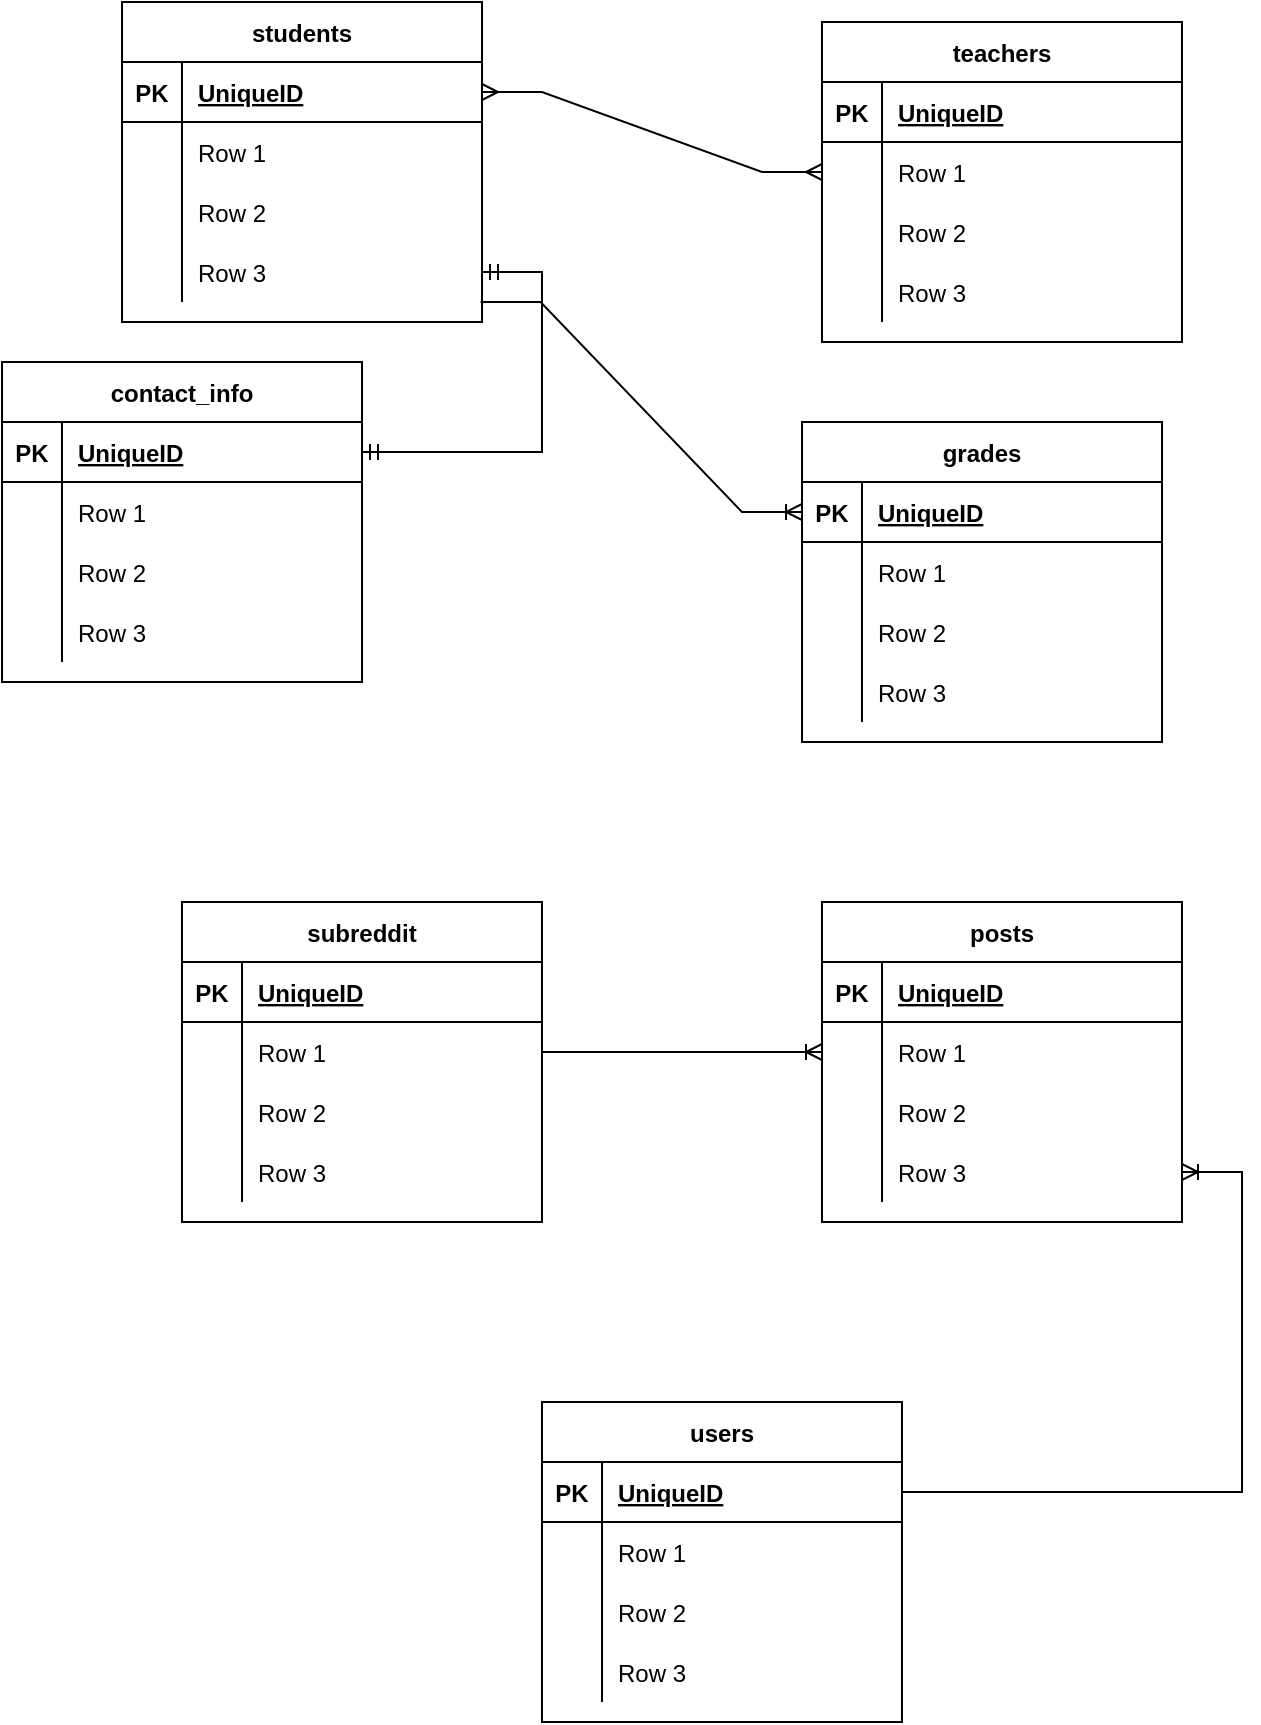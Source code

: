 <mxfile version="16.0.3" type="device"><diagram id="KMc2Btnvd3XJ08nCRc2R" name="Page-1"><mxGraphModel dx="1422" dy="794" grid="1" gridSize="10" guides="1" tooltips="1" connect="1" arrows="1" fold="1" page="1" pageScale="1" pageWidth="850" pageHeight="1100" math="0" shadow="0"><root><mxCell id="0"/><mxCell id="1" parent="0"/><mxCell id="5V4iw0j4sWekM_ZguR7I-17" value="grades" style="shape=table;startSize=30;container=1;collapsible=1;childLayout=tableLayout;fixedRows=1;rowLines=0;fontStyle=1;align=center;resizeLast=1;" vertex="1" parent="1"><mxGeometry x="510" y="270" width="180" height="160" as="geometry"/></mxCell><mxCell id="5V4iw0j4sWekM_ZguR7I-18" value="" style="shape=partialRectangle;collapsible=0;dropTarget=0;pointerEvents=0;fillColor=none;top=0;left=0;bottom=1;right=0;points=[[0,0.5],[1,0.5]];portConstraint=eastwest;" vertex="1" parent="5V4iw0j4sWekM_ZguR7I-17"><mxGeometry y="30" width="180" height="30" as="geometry"/></mxCell><mxCell id="5V4iw0j4sWekM_ZguR7I-19" value="PK" style="shape=partialRectangle;connectable=0;fillColor=none;top=0;left=0;bottom=0;right=0;fontStyle=1;overflow=hidden;" vertex="1" parent="5V4iw0j4sWekM_ZguR7I-18"><mxGeometry width="30" height="30" as="geometry"><mxRectangle width="30" height="30" as="alternateBounds"/></mxGeometry></mxCell><mxCell id="5V4iw0j4sWekM_ZguR7I-20" value="UniqueID" style="shape=partialRectangle;connectable=0;fillColor=none;top=0;left=0;bottom=0;right=0;align=left;spacingLeft=6;fontStyle=5;overflow=hidden;" vertex="1" parent="5V4iw0j4sWekM_ZguR7I-18"><mxGeometry x="30" width="150" height="30" as="geometry"><mxRectangle width="150" height="30" as="alternateBounds"/></mxGeometry></mxCell><mxCell id="5V4iw0j4sWekM_ZguR7I-21" value="" style="shape=partialRectangle;collapsible=0;dropTarget=0;pointerEvents=0;fillColor=none;top=0;left=0;bottom=0;right=0;points=[[0,0.5],[1,0.5]];portConstraint=eastwest;" vertex="1" parent="5V4iw0j4sWekM_ZguR7I-17"><mxGeometry y="60" width="180" height="30" as="geometry"/></mxCell><mxCell id="5V4iw0j4sWekM_ZguR7I-22" value="" style="shape=partialRectangle;connectable=0;fillColor=none;top=0;left=0;bottom=0;right=0;editable=1;overflow=hidden;" vertex="1" parent="5V4iw0j4sWekM_ZguR7I-21"><mxGeometry width="30" height="30" as="geometry"><mxRectangle width="30" height="30" as="alternateBounds"/></mxGeometry></mxCell><mxCell id="5V4iw0j4sWekM_ZguR7I-23" value="Row 1" style="shape=partialRectangle;connectable=0;fillColor=none;top=0;left=0;bottom=0;right=0;align=left;spacingLeft=6;overflow=hidden;" vertex="1" parent="5V4iw0j4sWekM_ZguR7I-21"><mxGeometry x="30" width="150" height="30" as="geometry"><mxRectangle width="150" height="30" as="alternateBounds"/></mxGeometry></mxCell><mxCell id="5V4iw0j4sWekM_ZguR7I-24" value="" style="shape=partialRectangle;collapsible=0;dropTarget=0;pointerEvents=0;fillColor=none;top=0;left=0;bottom=0;right=0;points=[[0,0.5],[1,0.5]];portConstraint=eastwest;" vertex="1" parent="5V4iw0j4sWekM_ZguR7I-17"><mxGeometry y="90" width="180" height="30" as="geometry"/></mxCell><mxCell id="5V4iw0j4sWekM_ZguR7I-25" value="" style="shape=partialRectangle;connectable=0;fillColor=none;top=0;left=0;bottom=0;right=0;editable=1;overflow=hidden;" vertex="1" parent="5V4iw0j4sWekM_ZguR7I-24"><mxGeometry width="30" height="30" as="geometry"><mxRectangle width="30" height="30" as="alternateBounds"/></mxGeometry></mxCell><mxCell id="5V4iw0j4sWekM_ZguR7I-26" value="Row 2" style="shape=partialRectangle;connectable=0;fillColor=none;top=0;left=0;bottom=0;right=0;align=left;spacingLeft=6;overflow=hidden;" vertex="1" parent="5V4iw0j4sWekM_ZguR7I-24"><mxGeometry x="30" width="150" height="30" as="geometry"><mxRectangle width="150" height="30" as="alternateBounds"/></mxGeometry></mxCell><mxCell id="5V4iw0j4sWekM_ZguR7I-27" value="" style="shape=partialRectangle;collapsible=0;dropTarget=0;pointerEvents=0;fillColor=none;top=0;left=0;bottom=0;right=0;points=[[0,0.5],[1,0.5]];portConstraint=eastwest;" vertex="1" parent="5V4iw0j4sWekM_ZguR7I-17"><mxGeometry y="120" width="180" height="30" as="geometry"/></mxCell><mxCell id="5V4iw0j4sWekM_ZguR7I-28" value="" style="shape=partialRectangle;connectable=0;fillColor=none;top=0;left=0;bottom=0;right=0;editable=1;overflow=hidden;" vertex="1" parent="5V4iw0j4sWekM_ZguR7I-27"><mxGeometry width="30" height="30" as="geometry"><mxRectangle width="30" height="30" as="alternateBounds"/></mxGeometry></mxCell><mxCell id="5V4iw0j4sWekM_ZguR7I-29" value="Row 3" style="shape=partialRectangle;connectable=0;fillColor=none;top=0;left=0;bottom=0;right=0;align=left;spacingLeft=6;overflow=hidden;" vertex="1" parent="5V4iw0j4sWekM_ZguR7I-27"><mxGeometry x="30" width="150" height="30" as="geometry"><mxRectangle width="150" height="30" as="alternateBounds"/></mxGeometry></mxCell><mxCell id="5V4iw0j4sWekM_ZguR7I-30" value="students" style="shape=table;startSize=30;container=1;collapsible=1;childLayout=tableLayout;fixedRows=1;rowLines=0;fontStyle=1;align=center;resizeLast=1;" vertex="1" parent="1"><mxGeometry x="170" y="60" width="180" height="160" as="geometry"/></mxCell><mxCell id="5V4iw0j4sWekM_ZguR7I-31" value="" style="shape=partialRectangle;collapsible=0;dropTarget=0;pointerEvents=0;fillColor=none;top=0;left=0;bottom=1;right=0;points=[[0,0.5],[1,0.5]];portConstraint=eastwest;" vertex="1" parent="5V4iw0j4sWekM_ZguR7I-30"><mxGeometry y="30" width="180" height="30" as="geometry"/></mxCell><mxCell id="5V4iw0j4sWekM_ZguR7I-32" value="PK" style="shape=partialRectangle;connectable=0;fillColor=none;top=0;left=0;bottom=0;right=0;fontStyle=1;overflow=hidden;" vertex="1" parent="5V4iw0j4sWekM_ZguR7I-31"><mxGeometry width="30" height="30" as="geometry"><mxRectangle width="30" height="30" as="alternateBounds"/></mxGeometry></mxCell><mxCell id="5V4iw0j4sWekM_ZguR7I-33" value="UniqueID" style="shape=partialRectangle;connectable=0;fillColor=none;top=0;left=0;bottom=0;right=0;align=left;spacingLeft=6;fontStyle=5;overflow=hidden;" vertex="1" parent="5V4iw0j4sWekM_ZguR7I-31"><mxGeometry x="30" width="150" height="30" as="geometry"><mxRectangle width="150" height="30" as="alternateBounds"/></mxGeometry></mxCell><mxCell id="5V4iw0j4sWekM_ZguR7I-34" value="" style="shape=partialRectangle;collapsible=0;dropTarget=0;pointerEvents=0;fillColor=none;top=0;left=0;bottom=0;right=0;points=[[0,0.5],[1,0.5]];portConstraint=eastwest;" vertex="1" parent="5V4iw0j4sWekM_ZguR7I-30"><mxGeometry y="60" width="180" height="30" as="geometry"/></mxCell><mxCell id="5V4iw0j4sWekM_ZguR7I-35" value="" style="shape=partialRectangle;connectable=0;fillColor=none;top=0;left=0;bottom=0;right=0;editable=1;overflow=hidden;" vertex="1" parent="5V4iw0j4sWekM_ZguR7I-34"><mxGeometry width="30" height="30" as="geometry"><mxRectangle width="30" height="30" as="alternateBounds"/></mxGeometry></mxCell><mxCell id="5V4iw0j4sWekM_ZguR7I-36" value="Row 1" style="shape=partialRectangle;connectable=0;fillColor=none;top=0;left=0;bottom=0;right=0;align=left;spacingLeft=6;overflow=hidden;" vertex="1" parent="5V4iw0j4sWekM_ZguR7I-34"><mxGeometry x="30" width="150" height="30" as="geometry"><mxRectangle width="150" height="30" as="alternateBounds"/></mxGeometry></mxCell><mxCell id="5V4iw0j4sWekM_ZguR7I-37" value="" style="shape=partialRectangle;collapsible=0;dropTarget=0;pointerEvents=0;fillColor=none;top=0;left=0;bottom=0;right=0;points=[[0,0.5],[1,0.5]];portConstraint=eastwest;" vertex="1" parent="5V4iw0j4sWekM_ZguR7I-30"><mxGeometry y="90" width="180" height="30" as="geometry"/></mxCell><mxCell id="5V4iw0j4sWekM_ZguR7I-38" value="" style="shape=partialRectangle;connectable=0;fillColor=none;top=0;left=0;bottom=0;right=0;editable=1;overflow=hidden;" vertex="1" parent="5V4iw0j4sWekM_ZguR7I-37"><mxGeometry width="30" height="30" as="geometry"><mxRectangle width="30" height="30" as="alternateBounds"/></mxGeometry></mxCell><mxCell id="5V4iw0j4sWekM_ZguR7I-39" value="Row 2" style="shape=partialRectangle;connectable=0;fillColor=none;top=0;left=0;bottom=0;right=0;align=left;spacingLeft=6;overflow=hidden;" vertex="1" parent="5V4iw0j4sWekM_ZguR7I-37"><mxGeometry x="30" width="150" height="30" as="geometry"><mxRectangle width="150" height="30" as="alternateBounds"/></mxGeometry></mxCell><mxCell id="5V4iw0j4sWekM_ZguR7I-40" value="" style="shape=partialRectangle;collapsible=0;dropTarget=0;pointerEvents=0;fillColor=none;top=0;left=0;bottom=0;right=0;points=[[0,0.5],[1,0.5]];portConstraint=eastwest;" vertex="1" parent="5V4iw0j4sWekM_ZguR7I-30"><mxGeometry y="120" width="180" height="30" as="geometry"/></mxCell><mxCell id="5V4iw0j4sWekM_ZguR7I-41" value="" style="shape=partialRectangle;connectable=0;fillColor=none;top=0;left=0;bottom=0;right=0;editable=1;overflow=hidden;" vertex="1" parent="5V4iw0j4sWekM_ZguR7I-40"><mxGeometry width="30" height="30" as="geometry"><mxRectangle width="30" height="30" as="alternateBounds"/></mxGeometry></mxCell><mxCell id="5V4iw0j4sWekM_ZguR7I-42" value="Row 3" style="shape=partialRectangle;connectable=0;fillColor=none;top=0;left=0;bottom=0;right=0;align=left;spacingLeft=6;overflow=hidden;" vertex="1" parent="5V4iw0j4sWekM_ZguR7I-40"><mxGeometry x="30" width="150" height="30" as="geometry"><mxRectangle width="150" height="30" as="alternateBounds"/></mxGeometry></mxCell><mxCell id="5V4iw0j4sWekM_ZguR7I-43" value="teachers" style="shape=table;startSize=30;container=1;collapsible=1;childLayout=tableLayout;fixedRows=1;rowLines=0;fontStyle=1;align=center;resizeLast=1;" vertex="1" parent="1"><mxGeometry x="520" y="70" width="180" height="160" as="geometry"/></mxCell><mxCell id="5V4iw0j4sWekM_ZguR7I-44" value="" style="shape=partialRectangle;collapsible=0;dropTarget=0;pointerEvents=0;fillColor=none;top=0;left=0;bottom=1;right=0;points=[[0,0.5],[1,0.5]];portConstraint=eastwest;" vertex="1" parent="5V4iw0j4sWekM_ZguR7I-43"><mxGeometry y="30" width="180" height="30" as="geometry"/></mxCell><mxCell id="5V4iw0j4sWekM_ZguR7I-45" value="PK" style="shape=partialRectangle;connectable=0;fillColor=none;top=0;left=0;bottom=0;right=0;fontStyle=1;overflow=hidden;" vertex="1" parent="5V4iw0j4sWekM_ZguR7I-44"><mxGeometry width="30" height="30" as="geometry"><mxRectangle width="30" height="30" as="alternateBounds"/></mxGeometry></mxCell><mxCell id="5V4iw0j4sWekM_ZguR7I-46" value="UniqueID" style="shape=partialRectangle;connectable=0;fillColor=none;top=0;left=0;bottom=0;right=0;align=left;spacingLeft=6;fontStyle=5;overflow=hidden;" vertex="1" parent="5V4iw0j4sWekM_ZguR7I-44"><mxGeometry x="30" width="150" height="30" as="geometry"><mxRectangle width="150" height="30" as="alternateBounds"/></mxGeometry></mxCell><mxCell id="5V4iw0j4sWekM_ZguR7I-47" value="" style="shape=partialRectangle;collapsible=0;dropTarget=0;pointerEvents=0;fillColor=none;top=0;left=0;bottom=0;right=0;points=[[0,0.5],[1,0.5]];portConstraint=eastwest;" vertex="1" parent="5V4iw0j4sWekM_ZguR7I-43"><mxGeometry y="60" width="180" height="30" as="geometry"/></mxCell><mxCell id="5V4iw0j4sWekM_ZguR7I-48" value="" style="shape=partialRectangle;connectable=0;fillColor=none;top=0;left=0;bottom=0;right=0;editable=1;overflow=hidden;" vertex="1" parent="5V4iw0j4sWekM_ZguR7I-47"><mxGeometry width="30" height="30" as="geometry"><mxRectangle width="30" height="30" as="alternateBounds"/></mxGeometry></mxCell><mxCell id="5V4iw0j4sWekM_ZguR7I-49" value="Row 1" style="shape=partialRectangle;connectable=0;fillColor=none;top=0;left=0;bottom=0;right=0;align=left;spacingLeft=6;overflow=hidden;" vertex="1" parent="5V4iw0j4sWekM_ZguR7I-47"><mxGeometry x="30" width="150" height="30" as="geometry"><mxRectangle width="150" height="30" as="alternateBounds"/></mxGeometry></mxCell><mxCell id="5V4iw0j4sWekM_ZguR7I-50" value="" style="shape=partialRectangle;collapsible=0;dropTarget=0;pointerEvents=0;fillColor=none;top=0;left=0;bottom=0;right=0;points=[[0,0.5],[1,0.5]];portConstraint=eastwest;" vertex="1" parent="5V4iw0j4sWekM_ZguR7I-43"><mxGeometry y="90" width="180" height="30" as="geometry"/></mxCell><mxCell id="5V4iw0j4sWekM_ZguR7I-51" value="" style="shape=partialRectangle;connectable=0;fillColor=none;top=0;left=0;bottom=0;right=0;editable=1;overflow=hidden;" vertex="1" parent="5V4iw0j4sWekM_ZguR7I-50"><mxGeometry width="30" height="30" as="geometry"><mxRectangle width="30" height="30" as="alternateBounds"/></mxGeometry></mxCell><mxCell id="5V4iw0j4sWekM_ZguR7I-52" value="Row 2" style="shape=partialRectangle;connectable=0;fillColor=none;top=0;left=0;bottom=0;right=0;align=left;spacingLeft=6;overflow=hidden;" vertex="1" parent="5V4iw0j4sWekM_ZguR7I-50"><mxGeometry x="30" width="150" height="30" as="geometry"><mxRectangle width="150" height="30" as="alternateBounds"/></mxGeometry></mxCell><mxCell id="5V4iw0j4sWekM_ZguR7I-53" value="" style="shape=partialRectangle;collapsible=0;dropTarget=0;pointerEvents=0;fillColor=none;top=0;left=0;bottom=0;right=0;points=[[0,0.5],[1,0.5]];portConstraint=eastwest;" vertex="1" parent="5V4iw0j4sWekM_ZguR7I-43"><mxGeometry y="120" width="180" height="30" as="geometry"/></mxCell><mxCell id="5V4iw0j4sWekM_ZguR7I-54" value="" style="shape=partialRectangle;connectable=0;fillColor=none;top=0;left=0;bottom=0;right=0;editable=1;overflow=hidden;" vertex="1" parent="5V4iw0j4sWekM_ZguR7I-53"><mxGeometry width="30" height="30" as="geometry"><mxRectangle width="30" height="30" as="alternateBounds"/></mxGeometry></mxCell><mxCell id="5V4iw0j4sWekM_ZguR7I-55" value="Row 3" style="shape=partialRectangle;connectable=0;fillColor=none;top=0;left=0;bottom=0;right=0;align=left;spacingLeft=6;overflow=hidden;" vertex="1" parent="5V4iw0j4sWekM_ZguR7I-53"><mxGeometry x="30" width="150" height="30" as="geometry"><mxRectangle width="150" height="30" as="alternateBounds"/></mxGeometry></mxCell><mxCell id="5V4iw0j4sWekM_ZguR7I-56" value="contact_info" style="shape=table;startSize=30;container=1;collapsible=1;childLayout=tableLayout;fixedRows=1;rowLines=0;fontStyle=1;align=center;resizeLast=1;" vertex="1" parent="1"><mxGeometry x="110" y="240" width="180" height="160" as="geometry"/></mxCell><mxCell id="5V4iw0j4sWekM_ZguR7I-57" value="" style="shape=partialRectangle;collapsible=0;dropTarget=0;pointerEvents=0;fillColor=none;top=0;left=0;bottom=1;right=0;points=[[0,0.5],[1,0.5]];portConstraint=eastwest;" vertex="1" parent="5V4iw0j4sWekM_ZguR7I-56"><mxGeometry y="30" width="180" height="30" as="geometry"/></mxCell><mxCell id="5V4iw0j4sWekM_ZguR7I-58" value="PK" style="shape=partialRectangle;connectable=0;fillColor=none;top=0;left=0;bottom=0;right=0;fontStyle=1;overflow=hidden;" vertex="1" parent="5V4iw0j4sWekM_ZguR7I-57"><mxGeometry width="30" height="30" as="geometry"><mxRectangle width="30" height="30" as="alternateBounds"/></mxGeometry></mxCell><mxCell id="5V4iw0j4sWekM_ZguR7I-59" value="UniqueID" style="shape=partialRectangle;connectable=0;fillColor=none;top=0;left=0;bottom=0;right=0;align=left;spacingLeft=6;fontStyle=5;overflow=hidden;" vertex="1" parent="5V4iw0j4sWekM_ZguR7I-57"><mxGeometry x="30" width="150" height="30" as="geometry"><mxRectangle width="150" height="30" as="alternateBounds"/></mxGeometry></mxCell><mxCell id="5V4iw0j4sWekM_ZguR7I-60" value="" style="shape=partialRectangle;collapsible=0;dropTarget=0;pointerEvents=0;fillColor=none;top=0;left=0;bottom=0;right=0;points=[[0,0.5],[1,0.5]];portConstraint=eastwest;" vertex="1" parent="5V4iw0j4sWekM_ZguR7I-56"><mxGeometry y="60" width="180" height="30" as="geometry"/></mxCell><mxCell id="5V4iw0j4sWekM_ZguR7I-61" value="" style="shape=partialRectangle;connectable=0;fillColor=none;top=0;left=0;bottom=0;right=0;editable=1;overflow=hidden;" vertex="1" parent="5V4iw0j4sWekM_ZguR7I-60"><mxGeometry width="30" height="30" as="geometry"><mxRectangle width="30" height="30" as="alternateBounds"/></mxGeometry></mxCell><mxCell id="5V4iw0j4sWekM_ZguR7I-62" value="Row 1" style="shape=partialRectangle;connectable=0;fillColor=none;top=0;left=0;bottom=0;right=0;align=left;spacingLeft=6;overflow=hidden;" vertex="1" parent="5V4iw0j4sWekM_ZguR7I-60"><mxGeometry x="30" width="150" height="30" as="geometry"><mxRectangle width="150" height="30" as="alternateBounds"/></mxGeometry></mxCell><mxCell id="5V4iw0j4sWekM_ZguR7I-63" value="" style="shape=partialRectangle;collapsible=0;dropTarget=0;pointerEvents=0;fillColor=none;top=0;left=0;bottom=0;right=0;points=[[0,0.5],[1,0.5]];portConstraint=eastwest;" vertex="1" parent="5V4iw0j4sWekM_ZguR7I-56"><mxGeometry y="90" width="180" height="30" as="geometry"/></mxCell><mxCell id="5V4iw0j4sWekM_ZguR7I-64" value="" style="shape=partialRectangle;connectable=0;fillColor=none;top=0;left=0;bottom=0;right=0;editable=1;overflow=hidden;" vertex="1" parent="5V4iw0j4sWekM_ZguR7I-63"><mxGeometry width="30" height="30" as="geometry"><mxRectangle width="30" height="30" as="alternateBounds"/></mxGeometry></mxCell><mxCell id="5V4iw0j4sWekM_ZguR7I-65" value="Row 2" style="shape=partialRectangle;connectable=0;fillColor=none;top=0;left=0;bottom=0;right=0;align=left;spacingLeft=6;overflow=hidden;" vertex="1" parent="5V4iw0j4sWekM_ZguR7I-63"><mxGeometry x="30" width="150" height="30" as="geometry"><mxRectangle width="150" height="30" as="alternateBounds"/></mxGeometry></mxCell><mxCell id="5V4iw0j4sWekM_ZguR7I-66" value="" style="shape=partialRectangle;collapsible=0;dropTarget=0;pointerEvents=0;fillColor=none;top=0;left=0;bottom=0;right=0;points=[[0,0.5],[1,0.5]];portConstraint=eastwest;" vertex="1" parent="5V4iw0j4sWekM_ZguR7I-56"><mxGeometry y="120" width="180" height="30" as="geometry"/></mxCell><mxCell id="5V4iw0j4sWekM_ZguR7I-67" value="" style="shape=partialRectangle;connectable=0;fillColor=none;top=0;left=0;bottom=0;right=0;editable=1;overflow=hidden;" vertex="1" parent="5V4iw0j4sWekM_ZguR7I-66"><mxGeometry width="30" height="30" as="geometry"><mxRectangle width="30" height="30" as="alternateBounds"/></mxGeometry></mxCell><mxCell id="5V4iw0j4sWekM_ZguR7I-68" value="Row 3" style="shape=partialRectangle;connectable=0;fillColor=none;top=0;left=0;bottom=0;right=0;align=left;spacingLeft=6;overflow=hidden;" vertex="1" parent="5V4iw0j4sWekM_ZguR7I-66"><mxGeometry x="30" width="150" height="30" as="geometry"><mxRectangle width="150" height="30" as="alternateBounds"/></mxGeometry></mxCell><mxCell id="5V4iw0j4sWekM_ZguR7I-69" value="" style="edgeStyle=entityRelationEdgeStyle;fontSize=12;html=1;endArrow=ERmany;startArrow=ERmany;rounded=0;entryX=0;entryY=0.5;entryDx=0;entryDy=0;exitX=1;exitY=0.5;exitDx=0;exitDy=0;" edge="1" parent="1" source="5V4iw0j4sWekM_ZguR7I-31" target="5V4iw0j4sWekM_ZguR7I-47"><mxGeometry width="100" height="100" relative="1" as="geometry"><mxPoint x="350" y="280" as="sourcePoint"/><mxPoint x="450" y="180" as="targetPoint"/></mxGeometry></mxCell><mxCell id="5V4iw0j4sWekM_ZguR7I-70" value="" style="edgeStyle=entityRelationEdgeStyle;fontSize=12;html=1;endArrow=ERoneToMany;rounded=0;exitX=0.996;exitY=1;exitDx=0;exitDy=0;exitPerimeter=0;entryX=0;entryY=0.5;entryDx=0;entryDy=0;" edge="1" parent="1" source="5V4iw0j4sWekM_ZguR7I-40" target="5V4iw0j4sWekM_ZguR7I-18"><mxGeometry width="100" height="100" relative="1" as="geometry"><mxPoint x="410" y="460" as="sourcePoint"/><mxPoint x="510" y="360" as="targetPoint"/></mxGeometry></mxCell><mxCell id="5V4iw0j4sWekM_ZguR7I-71" value="" style="edgeStyle=entityRelationEdgeStyle;fontSize=12;html=1;endArrow=ERmandOne;startArrow=ERmandOne;rounded=0;" edge="1" parent="1" source="5V4iw0j4sWekM_ZguR7I-57" target="5V4iw0j4sWekM_ZguR7I-40"><mxGeometry width="100" height="100" relative="1" as="geometry"><mxPoint x="270" y="480" as="sourcePoint"/><mxPoint x="170" y="290" as="targetPoint"/></mxGeometry></mxCell><mxCell id="5V4iw0j4sWekM_ZguR7I-72" value="users" style="shape=table;startSize=30;container=1;collapsible=1;childLayout=tableLayout;fixedRows=1;rowLines=0;fontStyle=1;align=center;resizeLast=1;" vertex="1" parent="1"><mxGeometry x="380" y="760" width="180" height="160" as="geometry"/></mxCell><mxCell id="5V4iw0j4sWekM_ZguR7I-73" value="" style="shape=partialRectangle;collapsible=0;dropTarget=0;pointerEvents=0;fillColor=none;top=0;left=0;bottom=1;right=0;points=[[0,0.5],[1,0.5]];portConstraint=eastwest;" vertex="1" parent="5V4iw0j4sWekM_ZguR7I-72"><mxGeometry y="30" width="180" height="30" as="geometry"/></mxCell><mxCell id="5V4iw0j4sWekM_ZguR7I-74" value="PK" style="shape=partialRectangle;connectable=0;fillColor=none;top=0;left=0;bottom=0;right=0;fontStyle=1;overflow=hidden;" vertex="1" parent="5V4iw0j4sWekM_ZguR7I-73"><mxGeometry width="30" height="30" as="geometry"><mxRectangle width="30" height="30" as="alternateBounds"/></mxGeometry></mxCell><mxCell id="5V4iw0j4sWekM_ZguR7I-75" value="UniqueID" style="shape=partialRectangle;connectable=0;fillColor=none;top=0;left=0;bottom=0;right=0;align=left;spacingLeft=6;fontStyle=5;overflow=hidden;" vertex="1" parent="5V4iw0j4sWekM_ZguR7I-73"><mxGeometry x="30" width="150" height="30" as="geometry"><mxRectangle width="150" height="30" as="alternateBounds"/></mxGeometry></mxCell><mxCell id="5V4iw0j4sWekM_ZguR7I-76" value="" style="shape=partialRectangle;collapsible=0;dropTarget=0;pointerEvents=0;fillColor=none;top=0;left=0;bottom=0;right=0;points=[[0,0.5],[1,0.5]];portConstraint=eastwest;" vertex="1" parent="5V4iw0j4sWekM_ZguR7I-72"><mxGeometry y="60" width="180" height="30" as="geometry"/></mxCell><mxCell id="5V4iw0j4sWekM_ZguR7I-77" value="" style="shape=partialRectangle;connectable=0;fillColor=none;top=0;left=0;bottom=0;right=0;editable=1;overflow=hidden;" vertex="1" parent="5V4iw0j4sWekM_ZguR7I-76"><mxGeometry width="30" height="30" as="geometry"><mxRectangle width="30" height="30" as="alternateBounds"/></mxGeometry></mxCell><mxCell id="5V4iw0j4sWekM_ZguR7I-78" value="Row 1" style="shape=partialRectangle;connectable=0;fillColor=none;top=0;left=0;bottom=0;right=0;align=left;spacingLeft=6;overflow=hidden;" vertex="1" parent="5V4iw0j4sWekM_ZguR7I-76"><mxGeometry x="30" width="150" height="30" as="geometry"><mxRectangle width="150" height="30" as="alternateBounds"/></mxGeometry></mxCell><mxCell id="5V4iw0j4sWekM_ZguR7I-79" value="" style="shape=partialRectangle;collapsible=0;dropTarget=0;pointerEvents=0;fillColor=none;top=0;left=0;bottom=0;right=0;points=[[0,0.5],[1,0.5]];portConstraint=eastwest;" vertex="1" parent="5V4iw0j4sWekM_ZguR7I-72"><mxGeometry y="90" width="180" height="30" as="geometry"/></mxCell><mxCell id="5V4iw0j4sWekM_ZguR7I-80" value="" style="shape=partialRectangle;connectable=0;fillColor=none;top=0;left=0;bottom=0;right=0;editable=1;overflow=hidden;" vertex="1" parent="5V4iw0j4sWekM_ZguR7I-79"><mxGeometry width="30" height="30" as="geometry"><mxRectangle width="30" height="30" as="alternateBounds"/></mxGeometry></mxCell><mxCell id="5V4iw0j4sWekM_ZguR7I-81" value="Row 2" style="shape=partialRectangle;connectable=0;fillColor=none;top=0;left=0;bottom=0;right=0;align=left;spacingLeft=6;overflow=hidden;" vertex="1" parent="5V4iw0j4sWekM_ZguR7I-79"><mxGeometry x="30" width="150" height="30" as="geometry"><mxRectangle width="150" height="30" as="alternateBounds"/></mxGeometry></mxCell><mxCell id="5V4iw0j4sWekM_ZguR7I-82" value="" style="shape=partialRectangle;collapsible=0;dropTarget=0;pointerEvents=0;fillColor=none;top=0;left=0;bottom=0;right=0;points=[[0,0.5],[1,0.5]];portConstraint=eastwest;" vertex="1" parent="5V4iw0j4sWekM_ZguR7I-72"><mxGeometry y="120" width="180" height="30" as="geometry"/></mxCell><mxCell id="5V4iw0j4sWekM_ZguR7I-83" value="" style="shape=partialRectangle;connectable=0;fillColor=none;top=0;left=0;bottom=0;right=0;editable=1;overflow=hidden;" vertex="1" parent="5V4iw0j4sWekM_ZguR7I-82"><mxGeometry width="30" height="30" as="geometry"><mxRectangle width="30" height="30" as="alternateBounds"/></mxGeometry></mxCell><mxCell id="5V4iw0j4sWekM_ZguR7I-84" value="Row 3" style="shape=partialRectangle;connectable=0;fillColor=none;top=0;left=0;bottom=0;right=0;align=left;spacingLeft=6;overflow=hidden;" vertex="1" parent="5V4iw0j4sWekM_ZguR7I-82"><mxGeometry x="30" width="150" height="30" as="geometry"><mxRectangle width="150" height="30" as="alternateBounds"/></mxGeometry></mxCell><mxCell id="5V4iw0j4sWekM_ZguR7I-85" value="subreddit" style="shape=table;startSize=30;container=1;collapsible=1;childLayout=tableLayout;fixedRows=1;rowLines=0;fontStyle=1;align=center;resizeLast=1;" vertex="1" parent="1"><mxGeometry x="200" y="510" width="180" height="160" as="geometry"/></mxCell><mxCell id="5V4iw0j4sWekM_ZguR7I-86" value="" style="shape=partialRectangle;collapsible=0;dropTarget=0;pointerEvents=0;fillColor=none;top=0;left=0;bottom=1;right=0;points=[[0,0.5],[1,0.5]];portConstraint=eastwest;" vertex="1" parent="5V4iw0j4sWekM_ZguR7I-85"><mxGeometry y="30" width="180" height="30" as="geometry"/></mxCell><mxCell id="5V4iw0j4sWekM_ZguR7I-87" value="PK" style="shape=partialRectangle;connectable=0;fillColor=none;top=0;left=0;bottom=0;right=0;fontStyle=1;overflow=hidden;" vertex="1" parent="5V4iw0j4sWekM_ZguR7I-86"><mxGeometry width="30" height="30" as="geometry"><mxRectangle width="30" height="30" as="alternateBounds"/></mxGeometry></mxCell><mxCell id="5V4iw0j4sWekM_ZguR7I-88" value="UniqueID" style="shape=partialRectangle;connectable=0;fillColor=none;top=0;left=0;bottom=0;right=0;align=left;spacingLeft=6;fontStyle=5;overflow=hidden;" vertex="1" parent="5V4iw0j4sWekM_ZguR7I-86"><mxGeometry x="30" width="150" height="30" as="geometry"><mxRectangle width="150" height="30" as="alternateBounds"/></mxGeometry></mxCell><mxCell id="5V4iw0j4sWekM_ZguR7I-89" value="" style="shape=partialRectangle;collapsible=0;dropTarget=0;pointerEvents=0;fillColor=none;top=0;left=0;bottom=0;right=0;points=[[0,0.5],[1,0.5]];portConstraint=eastwest;" vertex="1" parent="5V4iw0j4sWekM_ZguR7I-85"><mxGeometry y="60" width="180" height="30" as="geometry"/></mxCell><mxCell id="5V4iw0j4sWekM_ZguR7I-90" value="" style="shape=partialRectangle;connectable=0;fillColor=none;top=0;left=0;bottom=0;right=0;editable=1;overflow=hidden;" vertex="1" parent="5V4iw0j4sWekM_ZguR7I-89"><mxGeometry width="30" height="30" as="geometry"><mxRectangle width="30" height="30" as="alternateBounds"/></mxGeometry></mxCell><mxCell id="5V4iw0j4sWekM_ZguR7I-91" value="Row 1" style="shape=partialRectangle;connectable=0;fillColor=none;top=0;left=0;bottom=0;right=0;align=left;spacingLeft=6;overflow=hidden;" vertex="1" parent="5V4iw0j4sWekM_ZguR7I-89"><mxGeometry x="30" width="150" height="30" as="geometry"><mxRectangle width="150" height="30" as="alternateBounds"/></mxGeometry></mxCell><mxCell id="5V4iw0j4sWekM_ZguR7I-92" value="" style="shape=partialRectangle;collapsible=0;dropTarget=0;pointerEvents=0;fillColor=none;top=0;left=0;bottom=0;right=0;points=[[0,0.5],[1,0.5]];portConstraint=eastwest;" vertex="1" parent="5V4iw0j4sWekM_ZguR7I-85"><mxGeometry y="90" width="180" height="30" as="geometry"/></mxCell><mxCell id="5V4iw0j4sWekM_ZguR7I-93" value="" style="shape=partialRectangle;connectable=0;fillColor=none;top=0;left=0;bottom=0;right=0;editable=1;overflow=hidden;" vertex="1" parent="5V4iw0j4sWekM_ZguR7I-92"><mxGeometry width="30" height="30" as="geometry"><mxRectangle width="30" height="30" as="alternateBounds"/></mxGeometry></mxCell><mxCell id="5V4iw0j4sWekM_ZguR7I-94" value="Row 2" style="shape=partialRectangle;connectable=0;fillColor=none;top=0;left=0;bottom=0;right=0;align=left;spacingLeft=6;overflow=hidden;" vertex="1" parent="5V4iw0j4sWekM_ZguR7I-92"><mxGeometry x="30" width="150" height="30" as="geometry"><mxRectangle width="150" height="30" as="alternateBounds"/></mxGeometry></mxCell><mxCell id="5V4iw0j4sWekM_ZguR7I-95" value="" style="shape=partialRectangle;collapsible=0;dropTarget=0;pointerEvents=0;fillColor=none;top=0;left=0;bottom=0;right=0;points=[[0,0.5],[1,0.5]];portConstraint=eastwest;" vertex="1" parent="5V4iw0j4sWekM_ZguR7I-85"><mxGeometry y="120" width="180" height="30" as="geometry"/></mxCell><mxCell id="5V4iw0j4sWekM_ZguR7I-96" value="" style="shape=partialRectangle;connectable=0;fillColor=none;top=0;left=0;bottom=0;right=0;editable=1;overflow=hidden;" vertex="1" parent="5V4iw0j4sWekM_ZguR7I-95"><mxGeometry width="30" height="30" as="geometry"><mxRectangle width="30" height="30" as="alternateBounds"/></mxGeometry></mxCell><mxCell id="5V4iw0j4sWekM_ZguR7I-97" value="Row 3" style="shape=partialRectangle;connectable=0;fillColor=none;top=0;left=0;bottom=0;right=0;align=left;spacingLeft=6;overflow=hidden;" vertex="1" parent="5V4iw0j4sWekM_ZguR7I-95"><mxGeometry x="30" width="150" height="30" as="geometry"><mxRectangle width="150" height="30" as="alternateBounds"/></mxGeometry></mxCell><mxCell id="5V4iw0j4sWekM_ZguR7I-98" value="posts" style="shape=table;startSize=30;container=1;collapsible=1;childLayout=tableLayout;fixedRows=1;rowLines=0;fontStyle=1;align=center;resizeLast=1;" vertex="1" parent="1"><mxGeometry x="520" y="510" width="180" height="160" as="geometry"/></mxCell><mxCell id="5V4iw0j4sWekM_ZguR7I-99" value="" style="shape=partialRectangle;collapsible=0;dropTarget=0;pointerEvents=0;fillColor=none;top=0;left=0;bottom=1;right=0;points=[[0,0.5],[1,0.5]];portConstraint=eastwest;" vertex="1" parent="5V4iw0j4sWekM_ZguR7I-98"><mxGeometry y="30" width="180" height="30" as="geometry"/></mxCell><mxCell id="5V4iw0j4sWekM_ZguR7I-100" value="PK" style="shape=partialRectangle;connectable=0;fillColor=none;top=0;left=0;bottom=0;right=0;fontStyle=1;overflow=hidden;" vertex="1" parent="5V4iw0j4sWekM_ZguR7I-99"><mxGeometry width="30" height="30" as="geometry"><mxRectangle width="30" height="30" as="alternateBounds"/></mxGeometry></mxCell><mxCell id="5V4iw0j4sWekM_ZguR7I-101" value="UniqueID" style="shape=partialRectangle;connectable=0;fillColor=none;top=0;left=0;bottom=0;right=0;align=left;spacingLeft=6;fontStyle=5;overflow=hidden;" vertex="1" parent="5V4iw0j4sWekM_ZguR7I-99"><mxGeometry x="30" width="150" height="30" as="geometry"><mxRectangle width="150" height="30" as="alternateBounds"/></mxGeometry></mxCell><mxCell id="5V4iw0j4sWekM_ZguR7I-102" value="" style="shape=partialRectangle;collapsible=0;dropTarget=0;pointerEvents=0;fillColor=none;top=0;left=0;bottom=0;right=0;points=[[0,0.5],[1,0.5]];portConstraint=eastwest;" vertex="1" parent="5V4iw0j4sWekM_ZguR7I-98"><mxGeometry y="60" width="180" height="30" as="geometry"/></mxCell><mxCell id="5V4iw0j4sWekM_ZguR7I-103" value="" style="shape=partialRectangle;connectable=0;fillColor=none;top=0;left=0;bottom=0;right=0;editable=1;overflow=hidden;" vertex="1" parent="5V4iw0j4sWekM_ZguR7I-102"><mxGeometry width="30" height="30" as="geometry"><mxRectangle width="30" height="30" as="alternateBounds"/></mxGeometry></mxCell><mxCell id="5V4iw0j4sWekM_ZguR7I-104" value="Row 1" style="shape=partialRectangle;connectable=0;fillColor=none;top=0;left=0;bottom=0;right=0;align=left;spacingLeft=6;overflow=hidden;" vertex="1" parent="5V4iw0j4sWekM_ZguR7I-102"><mxGeometry x="30" width="150" height="30" as="geometry"><mxRectangle width="150" height="30" as="alternateBounds"/></mxGeometry></mxCell><mxCell id="5V4iw0j4sWekM_ZguR7I-105" value="" style="shape=partialRectangle;collapsible=0;dropTarget=0;pointerEvents=0;fillColor=none;top=0;left=0;bottom=0;right=0;points=[[0,0.5],[1,0.5]];portConstraint=eastwest;" vertex="1" parent="5V4iw0j4sWekM_ZguR7I-98"><mxGeometry y="90" width="180" height="30" as="geometry"/></mxCell><mxCell id="5V4iw0j4sWekM_ZguR7I-106" value="" style="shape=partialRectangle;connectable=0;fillColor=none;top=0;left=0;bottom=0;right=0;editable=1;overflow=hidden;" vertex="1" parent="5V4iw0j4sWekM_ZguR7I-105"><mxGeometry width="30" height="30" as="geometry"><mxRectangle width="30" height="30" as="alternateBounds"/></mxGeometry></mxCell><mxCell id="5V4iw0j4sWekM_ZguR7I-107" value="Row 2" style="shape=partialRectangle;connectable=0;fillColor=none;top=0;left=0;bottom=0;right=0;align=left;spacingLeft=6;overflow=hidden;" vertex="1" parent="5V4iw0j4sWekM_ZguR7I-105"><mxGeometry x="30" width="150" height="30" as="geometry"><mxRectangle width="150" height="30" as="alternateBounds"/></mxGeometry></mxCell><mxCell id="5V4iw0j4sWekM_ZguR7I-108" value="" style="shape=partialRectangle;collapsible=0;dropTarget=0;pointerEvents=0;fillColor=none;top=0;left=0;bottom=0;right=0;points=[[0,0.5],[1,0.5]];portConstraint=eastwest;" vertex="1" parent="5V4iw0j4sWekM_ZguR7I-98"><mxGeometry y="120" width="180" height="30" as="geometry"/></mxCell><mxCell id="5V4iw0j4sWekM_ZguR7I-109" value="" style="shape=partialRectangle;connectable=0;fillColor=none;top=0;left=0;bottom=0;right=0;editable=1;overflow=hidden;" vertex="1" parent="5V4iw0j4sWekM_ZguR7I-108"><mxGeometry width="30" height="30" as="geometry"><mxRectangle width="30" height="30" as="alternateBounds"/></mxGeometry></mxCell><mxCell id="5V4iw0j4sWekM_ZguR7I-110" value="Row 3" style="shape=partialRectangle;connectable=0;fillColor=none;top=0;left=0;bottom=0;right=0;align=left;spacingLeft=6;overflow=hidden;" vertex="1" parent="5V4iw0j4sWekM_ZguR7I-108"><mxGeometry x="30" width="150" height="30" as="geometry"><mxRectangle width="150" height="30" as="alternateBounds"/></mxGeometry></mxCell><mxCell id="5V4iw0j4sWekM_ZguR7I-111" value="" style="edgeStyle=entityRelationEdgeStyle;fontSize=12;html=1;endArrow=ERoneToMany;rounded=0;exitX=1;exitY=0.5;exitDx=0;exitDy=0;" edge="1" parent="1" source="5V4iw0j4sWekM_ZguR7I-73" target="5V4iw0j4sWekM_ZguR7I-108"><mxGeometry width="100" height="100" relative="1" as="geometry"><mxPoint x="580" y="820" as="sourcePoint"/><mxPoint x="680" y="720" as="targetPoint"/></mxGeometry></mxCell><mxCell id="5V4iw0j4sWekM_ZguR7I-112" value="" style="edgeStyle=entityRelationEdgeStyle;fontSize=12;html=1;endArrow=ERoneToMany;rounded=0;exitX=1;exitY=0.5;exitDx=0;exitDy=0;entryX=0;entryY=0.5;entryDx=0;entryDy=0;" edge="1" parent="1" source="5V4iw0j4sWekM_ZguR7I-89" target="5V4iw0j4sWekM_ZguR7I-102"><mxGeometry width="100" height="100" relative="1" as="geometry"><mxPoint x="390" y="670" as="sourcePoint"/><mxPoint x="490" y="570" as="targetPoint"/></mxGeometry></mxCell></root></mxGraphModel></diagram></mxfile>